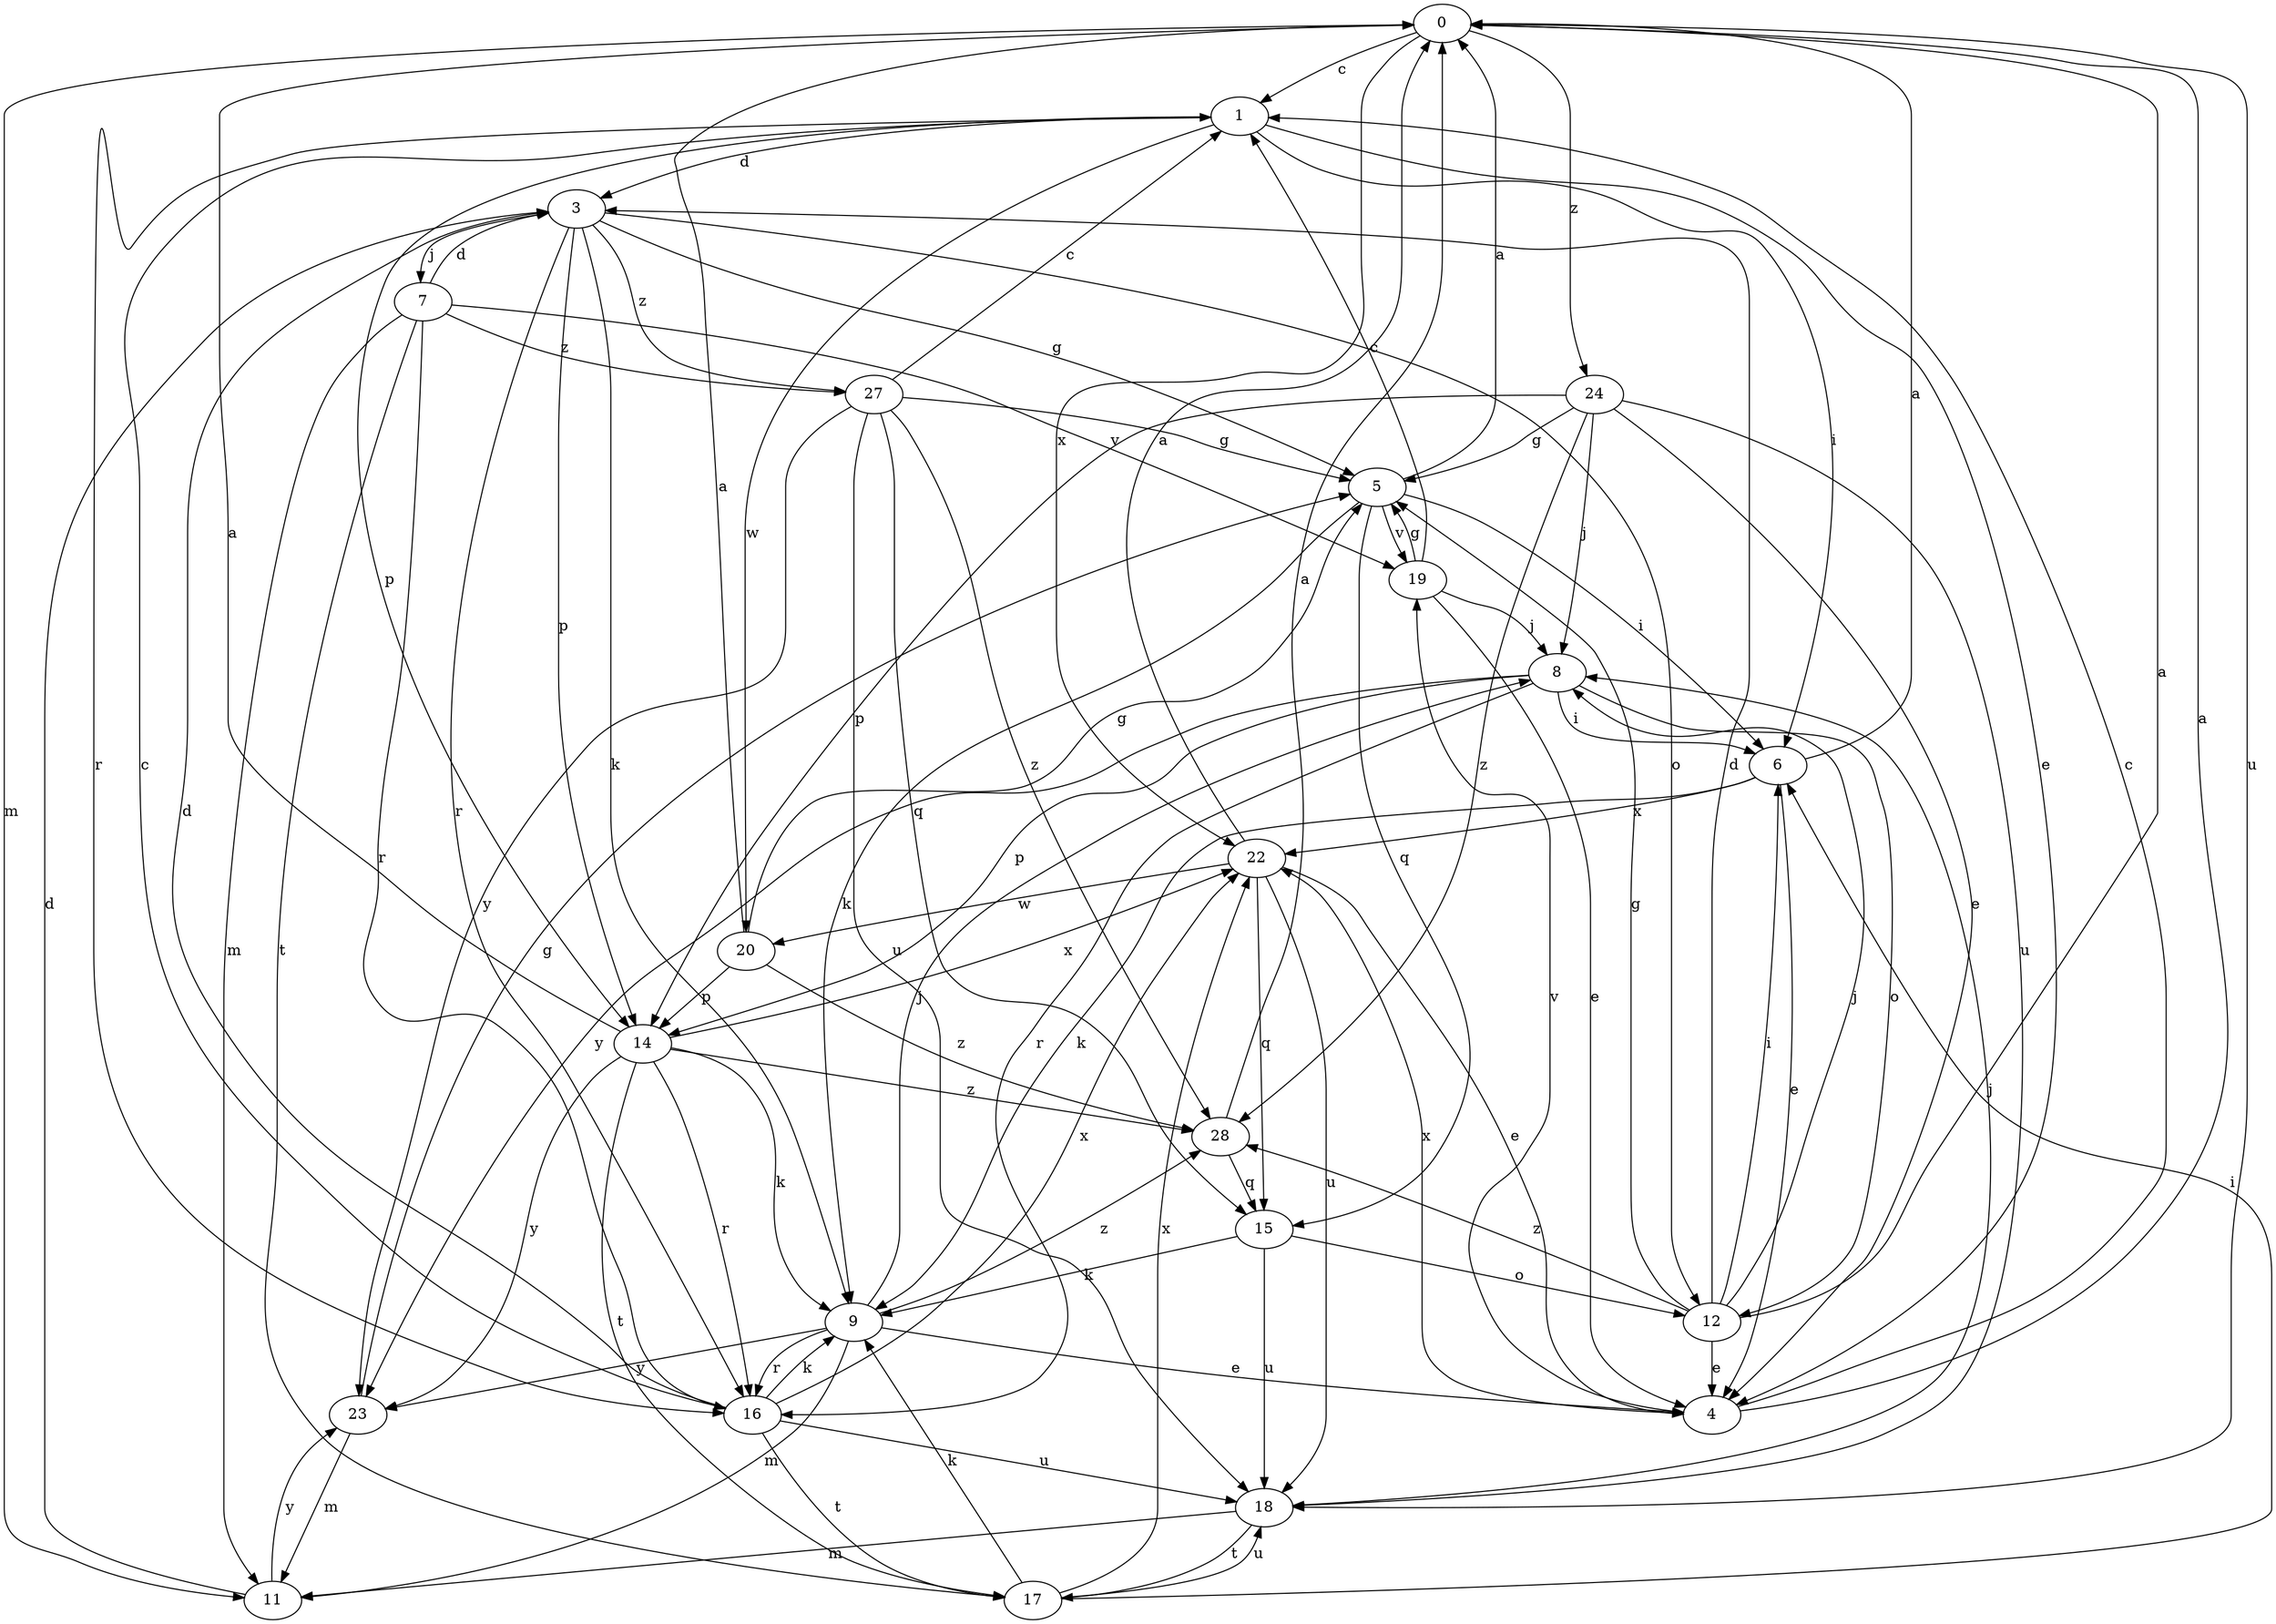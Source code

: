 strict digraph  {
0;
1;
3;
4;
5;
6;
7;
8;
9;
11;
12;
14;
15;
16;
17;
18;
19;
20;
22;
23;
24;
27;
28;
0 -> 1  [label=c];
0 -> 11  [label=m];
0 -> 18  [label=u];
0 -> 22  [label=x];
0 -> 24  [label=z];
1 -> 3  [label=d];
1 -> 4  [label=e];
1 -> 6  [label=i];
1 -> 14  [label=p];
1 -> 16  [label=r];
1 -> 20  [label=w];
3 -> 5  [label=g];
3 -> 7  [label=j];
3 -> 9  [label=k];
3 -> 12  [label=o];
3 -> 14  [label=p];
3 -> 16  [label=r];
3 -> 27  [label=z];
4 -> 0  [label=a];
4 -> 1  [label=c];
4 -> 19  [label=v];
4 -> 22  [label=x];
5 -> 0  [label=a];
5 -> 6  [label=i];
5 -> 9  [label=k];
5 -> 15  [label=q];
5 -> 19  [label=v];
6 -> 0  [label=a];
6 -> 4  [label=e];
6 -> 9  [label=k];
6 -> 22  [label=x];
7 -> 3  [label=d];
7 -> 11  [label=m];
7 -> 16  [label=r];
7 -> 17  [label=t];
7 -> 19  [label=v];
7 -> 27  [label=z];
8 -> 6  [label=i];
8 -> 12  [label=o];
8 -> 14  [label=p];
8 -> 16  [label=r];
8 -> 23  [label=y];
9 -> 4  [label=e];
9 -> 8  [label=j];
9 -> 11  [label=m];
9 -> 16  [label=r];
9 -> 23  [label=y];
9 -> 28  [label=z];
11 -> 3  [label=d];
11 -> 23  [label=y];
12 -> 0  [label=a];
12 -> 3  [label=d];
12 -> 4  [label=e];
12 -> 5  [label=g];
12 -> 6  [label=i];
12 -> 8  [label=j];
12 -> 28  [label=z];
14 -> 0  [label=a];
14 -> 9  [label=k];
14 -> 16  [label=r];
14 -> 17  [label=t];
14 -> 22  [label=x];
14 -> 23  [label=y];
14 -> 28  [label=z];
15 -> 9  [label=k];
15 -> 12  [label=o];
15 -> 18  [label=u];
16 -> 1  [label=c];
16 -> 3  [label=d];
16 -> 9  [label=k];
16 -> 17  [label=t];
16 -> 18  [label=u];
16 -> 22  [label=x];
17 -> 6  [label=i];
17 -> 9  [label=k];
17 -> 18  [label=u];
17 -> 22  [label=x];
18 -> 8  [label=j];
18 -> 11  [label=m];
18 -> 17  [label=t];
19 -> 1  [label=c];
19 -> 4  [label=e];
19 -> 5  [label=g];
19 -> 8  [label=j];
20 -> 0  [label=a];
20 -> 5  [label=g];
20 -> 14  [label=p];
20 -> 28  [label=z];
22 -> 0  [label=a];
22 -> 4  [label=e];
22 -> 15  [label=q];
22 -> 18  [label=u];
22 -> 20  [label=w];
23 -> 5  [label=g];
23 -> 11  [label=m];
24 -> 4  [label=e];
24 -> 5  [label=g];
24 -> 8  [label=j];
24 -> 14  [label=p];
24 -> 18  [label=u];
24 -> 28  [label=z];
27 -> 1  [label=c];
27 -> 5  [label=g];
27 -> 15  [label=q];
27 -> 18  [label=u];
27 -> 23  [label=y];
27 -> 28  [label=z];
28 -> 0  [label=a];
28 -> 15  [label=q];
}
